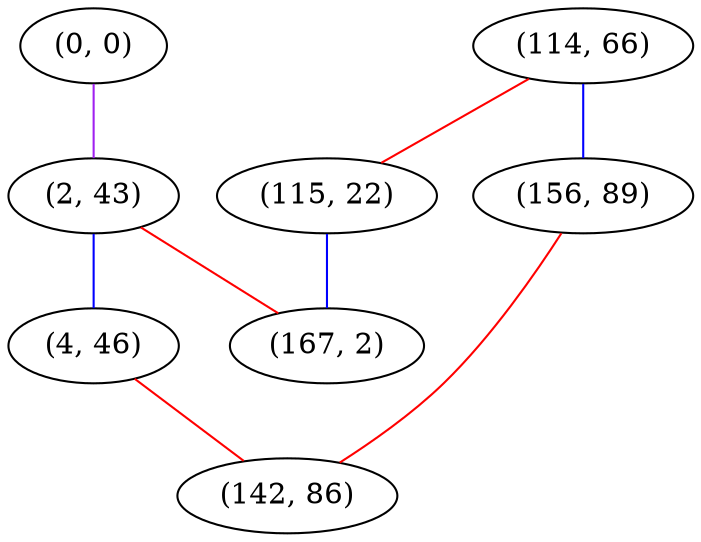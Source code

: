 graph "" {
"(0, 0)";
"(114, 66)";
"(2, 43)";
"(4, 46)";
"(115, 22)";
"(156, 89)";
"(167, 2)";
"(142, 86)";
"(0, 0)" -- "(2, 43)"  [color=purple, key=0, weight=4];
"(114, 66)" -- "(156, 89)"  [color=blue, key=0, weight=3];
"(114, 66)" -- "(115, 22)"  [color=red, key=0, weight=1];
"(2, 43)" -- "(4, 46)"  [color=blue, key=0, weight=3];
"(2, 43)" -- "(167, 2)"  [color=red, key=0, weight=1];
"(4, 46)" -- "(142, 86)"  [color=red, key=0, weight=1];
"(115, 22)" -- "(167, 2)"  [color=blue, key=0, weight=3];
"(156, 89)" -- "(142, 86)"  [color=red, key=0, weight=1];
}
